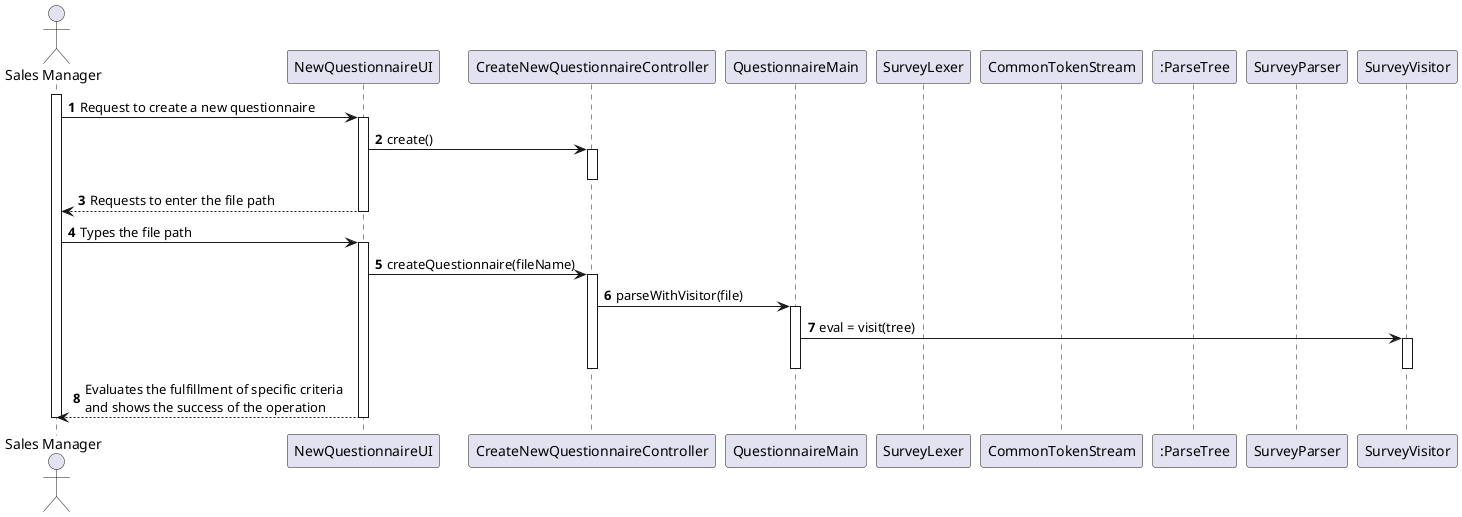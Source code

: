 @startuml
autonumber
actor "Sales Manager" as SM
participant "NewQuestionnaireUI" as SYS
participant "CreateNewQuestionnaireController" as CTR
participant "QuestionnaireMain" as MAIN

participant "SurveyLexer" as SL
participant "CommonTokenStream" as CMS
participant ":ParseTree" as PT
participant "SurveyParser" as SP
participant "SurveyVisitor" as VISITOR


activate SM
SM -> SYS : Request to create a new questionnaire
activate SYS
SYS -> CTR : create()
activate CTR
deactivate CTR
SYS --> SM : Requests to enter the file path
deactivate SYS

SM -> SYS : Types the file path
activate SYS
SYS -> CTR : createQuestionnaire(fileName)
activate CTR
CTR -> MAIN : parseWithVisitor(file)
activate MAIN
MAIN -> VISITOR : eval = visit(tree)
activate VISITOR
deactivate VISITOR
deactivate MAIN
deactivate CTR
SYS --> SM : Evaluates the fulfillment of specific criteria \nand shows the success of the operation
deactivate SYS

deactivate SM
@enduml